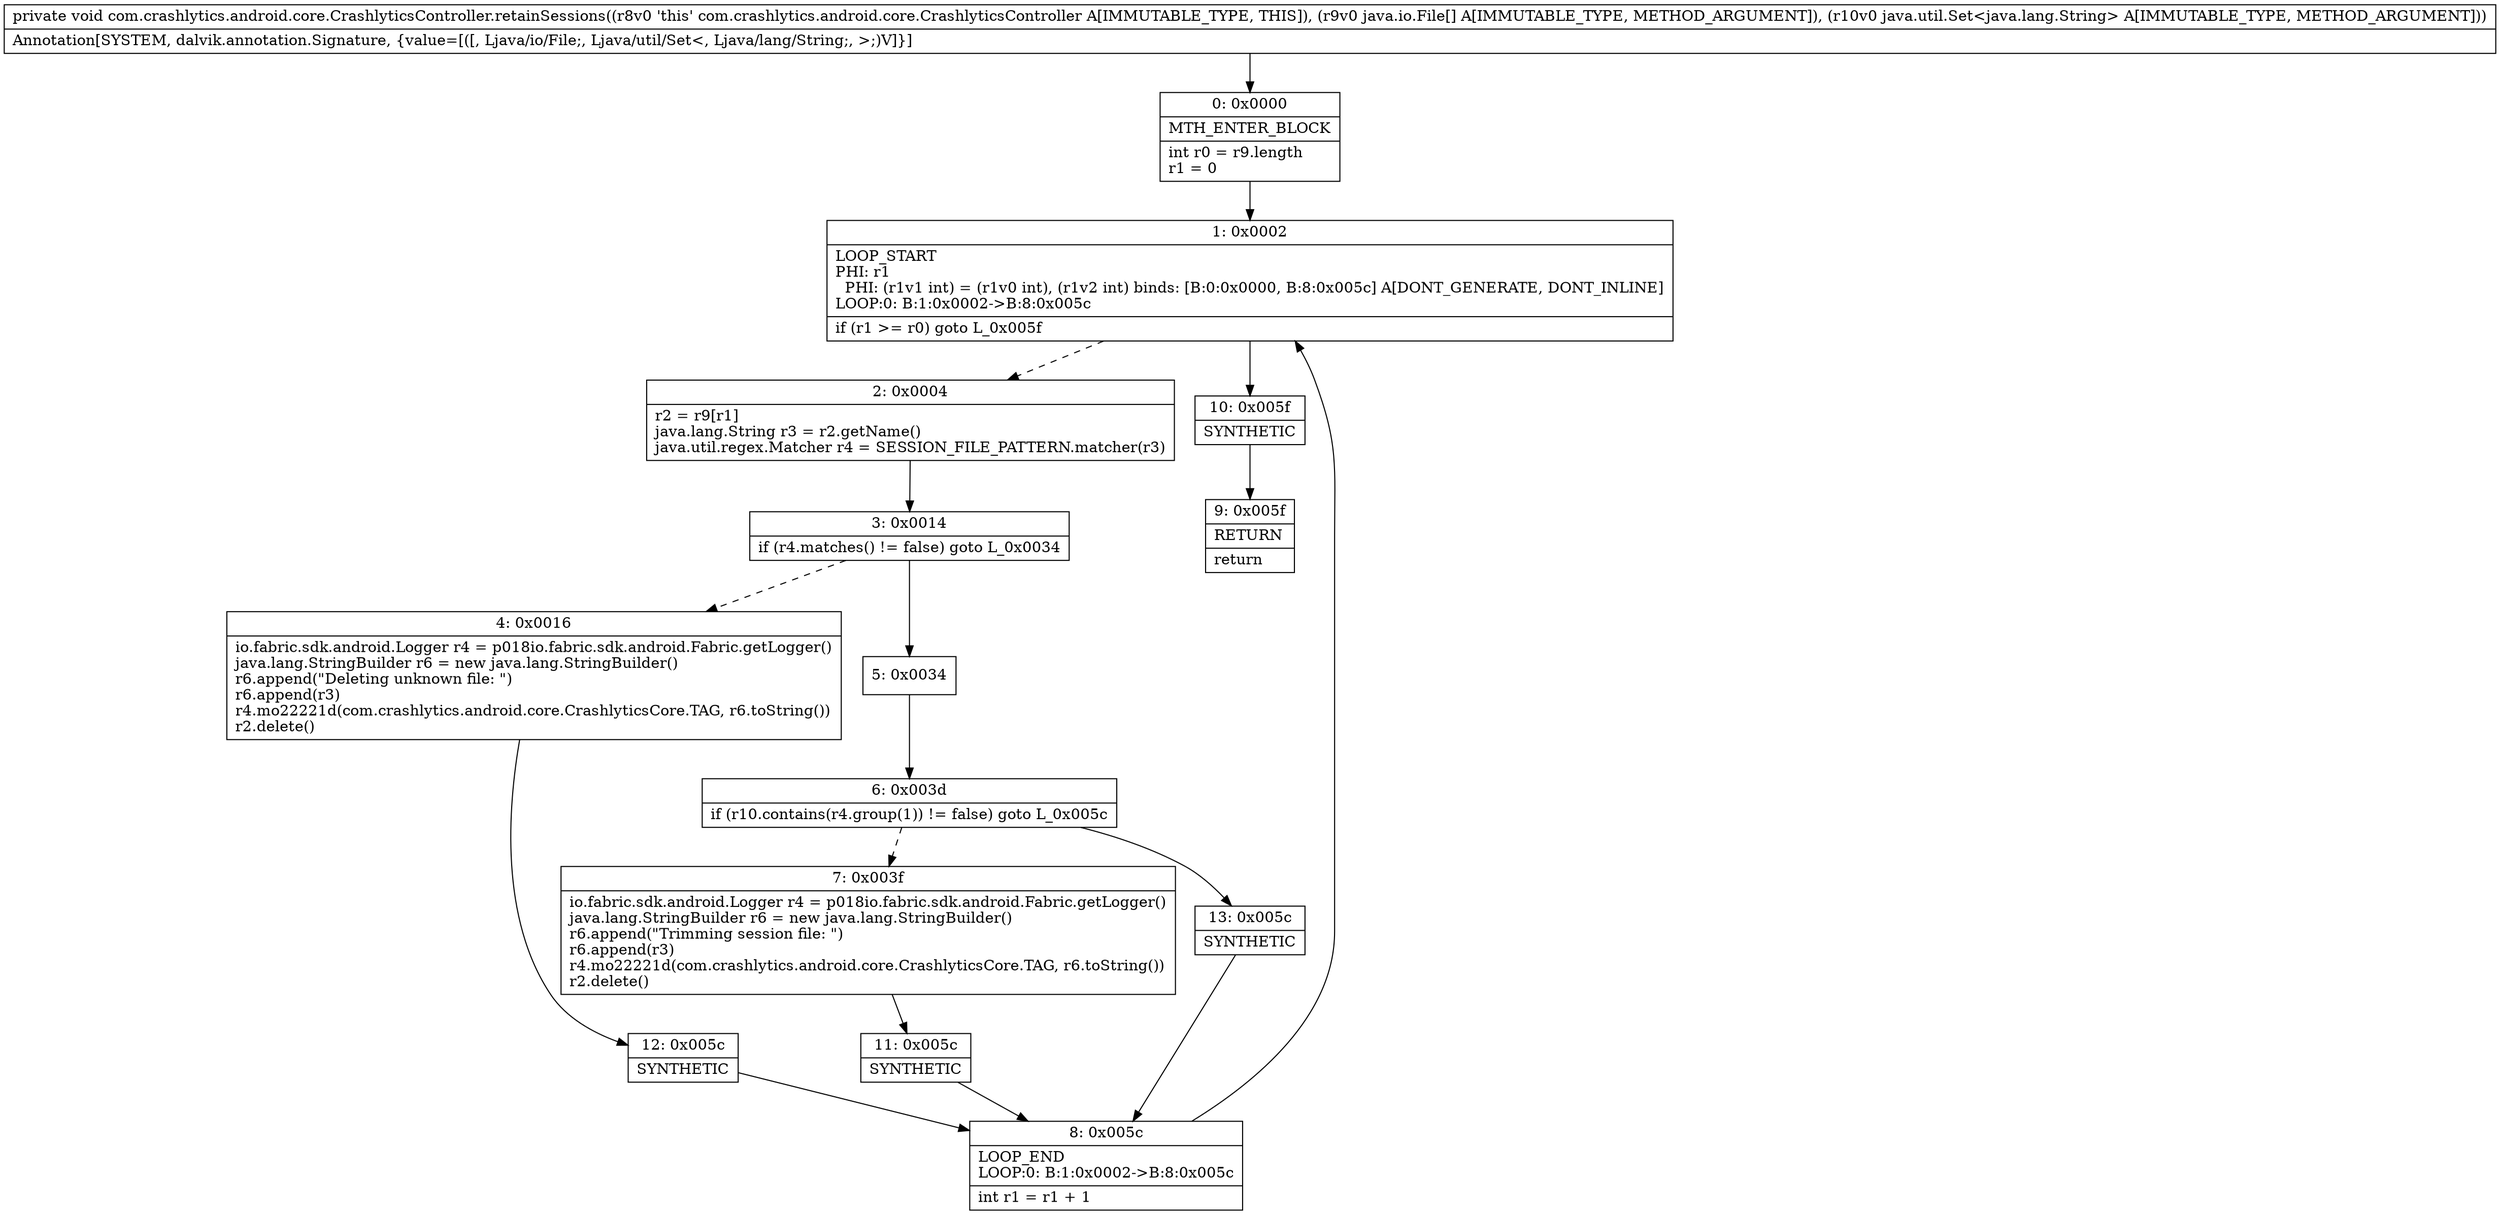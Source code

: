 digraph "CFG forcom.crashlytics.android.core.CrashlyticsController.retainSessions([Ljava\/io\/File;Ljava\/util\/Set;)V" {
Node_0 [shape=record,label="{0\:\ 0x0000|MTH_ENTER_BLOCK\l|int r0 = r9.length\lr1 = 0\l}"];
Node_1 [shape=record,label="{1\:\ 0x0002|LOOP_START\lPHI: r1 \l  PHI: (r1v1 int) = (r1v0 int), (r1v2 int) binds: [B:0:0x0000, B:8:0x005c] A[DONT_GENERATE, DONT_INLINE]\lLOOP:0: B:1:0x0002\-\>B:8:0x005c\l|if (r1 \>= r0) goto L_0x005f\l}"];
Node_2 [shape=record,label="{2\:\ 0x0004|r2 = r9[r1]\ljava.lang.String r3 = r2.getName()\ljava.util.regex.Matcher r4 = SESSION_FILE_PATTERN.matcher(r3)\l}"];
Node_3 [shape=record,label="{3\:\ 0x0014|if (r4.matches() != false) goto L_0x0034\l}"];
Node_4 [shape=record,label="{4\:\ 0x0016|io.fabric.sdk.android.Logger r4 = p018io.fabric.sdk.android.Fabric.getLogger()\ljava.lang.StringBuilder r6 = new java.lang.StringBuilder()\lr6.append(\"Deleting unknown file: \")\lr6.append(r3)\lr4.mo22221d(com.crashlytics.android.core.CrashlyticsCore.TAG, r6.toString())\lr2.delete()\l}"];
Node_5 [shape=record,label="{5\:\ 0x0034}"];
Node_6 [shape=record,label="{6\:\ 0x003d|if (r10.contains(r4.group(1)) != false) goto L_0x005c\l}"];
Node_7 [shape=record,label="{7\:\ 0x003f|io.fabric.sdk.android.Logger r4 = p018io.fabric.sdk.android.Fabric.getLogger()\ljava.lang.StringBuilder r6 = new java.lang.StringBuilder()\lr6.append(\"Trimming session file: \")\lr6.append(r3)\lr4.mo22221d(com.crashlytics.android.core.CrashlyticsCore.TAG, r6.toString())\lr2.delete()\l}"];
Node_8 [shape=record,label="{8\:\ 0x005c|LOOP_END\lLOOP:0: B:1:0x0002\-\>B:8:0x005c\l|int r1 = r1 + 1\l}"];
Node_9 [shape=record,label="{9\:\ 0x005f|RETURN\l|return\l}"];
Node_10 [shape=record,label="{10\:\ 0x005f|SYNTHETIC\l}"];
Node_11 [shape=record,label="{11\:\ 0x005c|SYNTHETIC\l}"];
Node_12 [shape=record,label="{12\:\ 0x005c|SYNTHETIC\l}"];
Node_13 [shape=record,label="{13\:\ 0x005c|SYNTHETIC\l}"];
MethodNode[shape=record,label="{private void com.crashlytics.android.core.CrashlyticsController.retainSessions((r8v0 'this' com.crashlytics.android.core.CrashlyticsController A[IMMUTABLE_TYPE, THIS]), (r9v0 java.io.File[] A[IMMUTABLE_TYPE, METHOD_ARGUMENT]), (r10v0 java.util.Set\<java.lang.String\> A[IMMUTABLE_TYPE, METHOD_ARGUMENT]))  | Annotation[SYSTEM, dalvik.annotation.Signature, \{value=[([, Ljava\/io\/File;, Ljava\/util\/Set\<, Ljava\/lang\/String;, \>;)V]\}]\l}"];
MethodNode -> Node_0;
Node_0 -> Node_1;
Node_1 -> Node_2[style=dashed];
Node_1 -> Node_10;
Node_2 -> Node_3;
Node_3 -> Node_4[style=dashed];
Node_3 -> Node_5;
Node_4 -> Node_12;
Node_5 -> Node_6;
Node_6 -> Node_7[style=dashed];
Node_6 -> Node_13;
Node_7 -> Node_11;
Node_8 -> Node_1;
Node_10 -> Node_9;
Node_11 -> Node_8;
Node_12 -> Node_8;
Node_13 -> Node_8;
}

